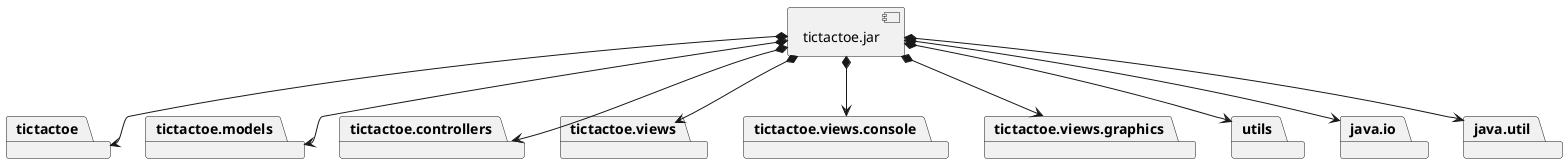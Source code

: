 @startuml desarrolloImplementacion
package "  "  as tictactoe {
}
package "  "  as tictactoe.models {
}
package "  "  as tictactoe.controllers {
}
package "  "  as tictactoe.views {
}
package "  "  as tictactoe.views.console {
}
package "  "  as tictactoe.views.graphics {
}
package "  "  as utils {
}
package "  "  as java.io {
}
package "  "  as java.util {
}

[tictactoe.jar] as jar

jar *--> tictactoe
jar *--> tictactoe.models
jar *--> tictactoe.controllers
jar *--> tictactoe.views
jar *--> tictactoe.views.console
jar *--> tictactoe.views.graphics
jar *--> utils
jar *--> java.io
jar *--> java.util

@enduml

@startuml despliegueFisica
node node #DDDDDD [
<b>Personal Computer</b>
----
]

[ tictactoe.jar ] as component

node *--> component
@enduml